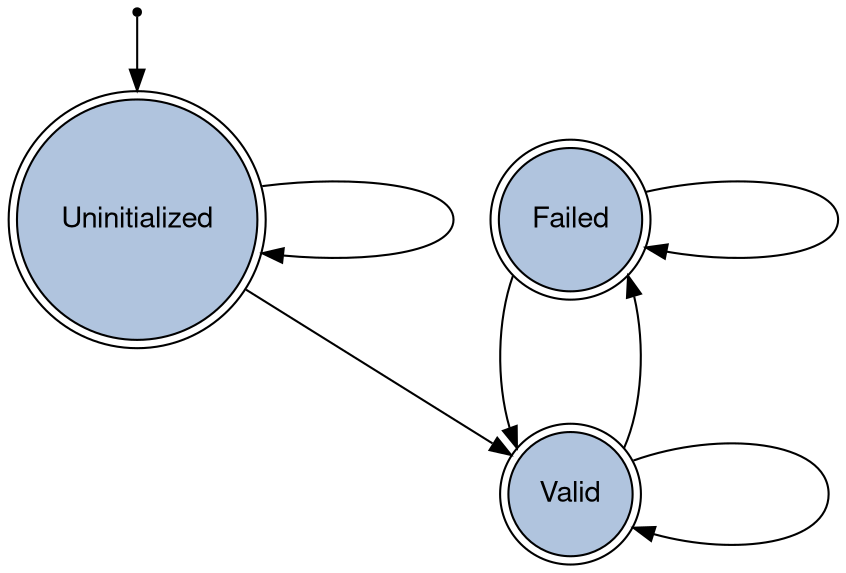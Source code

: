 digraph subgraph_state_tracker {
    // General Graph Display
    newrank=true;

    nodesep=1.25
    fontname="Helvetica,Arial,sans-serif"
    edge [fontname="Helvetica,Arial,sans-serif"]
    node [fontname="Helvetica,Arial,sans-serif", shape=doublecircle,
          style=filled, fillcolor="lightsteelblue"]

    ENTRY [shape=point, fillcolor=black]
    Uninitialized
    Failed
    Valid

    ENTRY -> Uninitialized
    Uninitialized -> Valid
    Valid -> Failed

    Uninitialized -> Uninitialized
    Valid -> Valid
    Failed -> Failed
    Failed -> Valid
}
